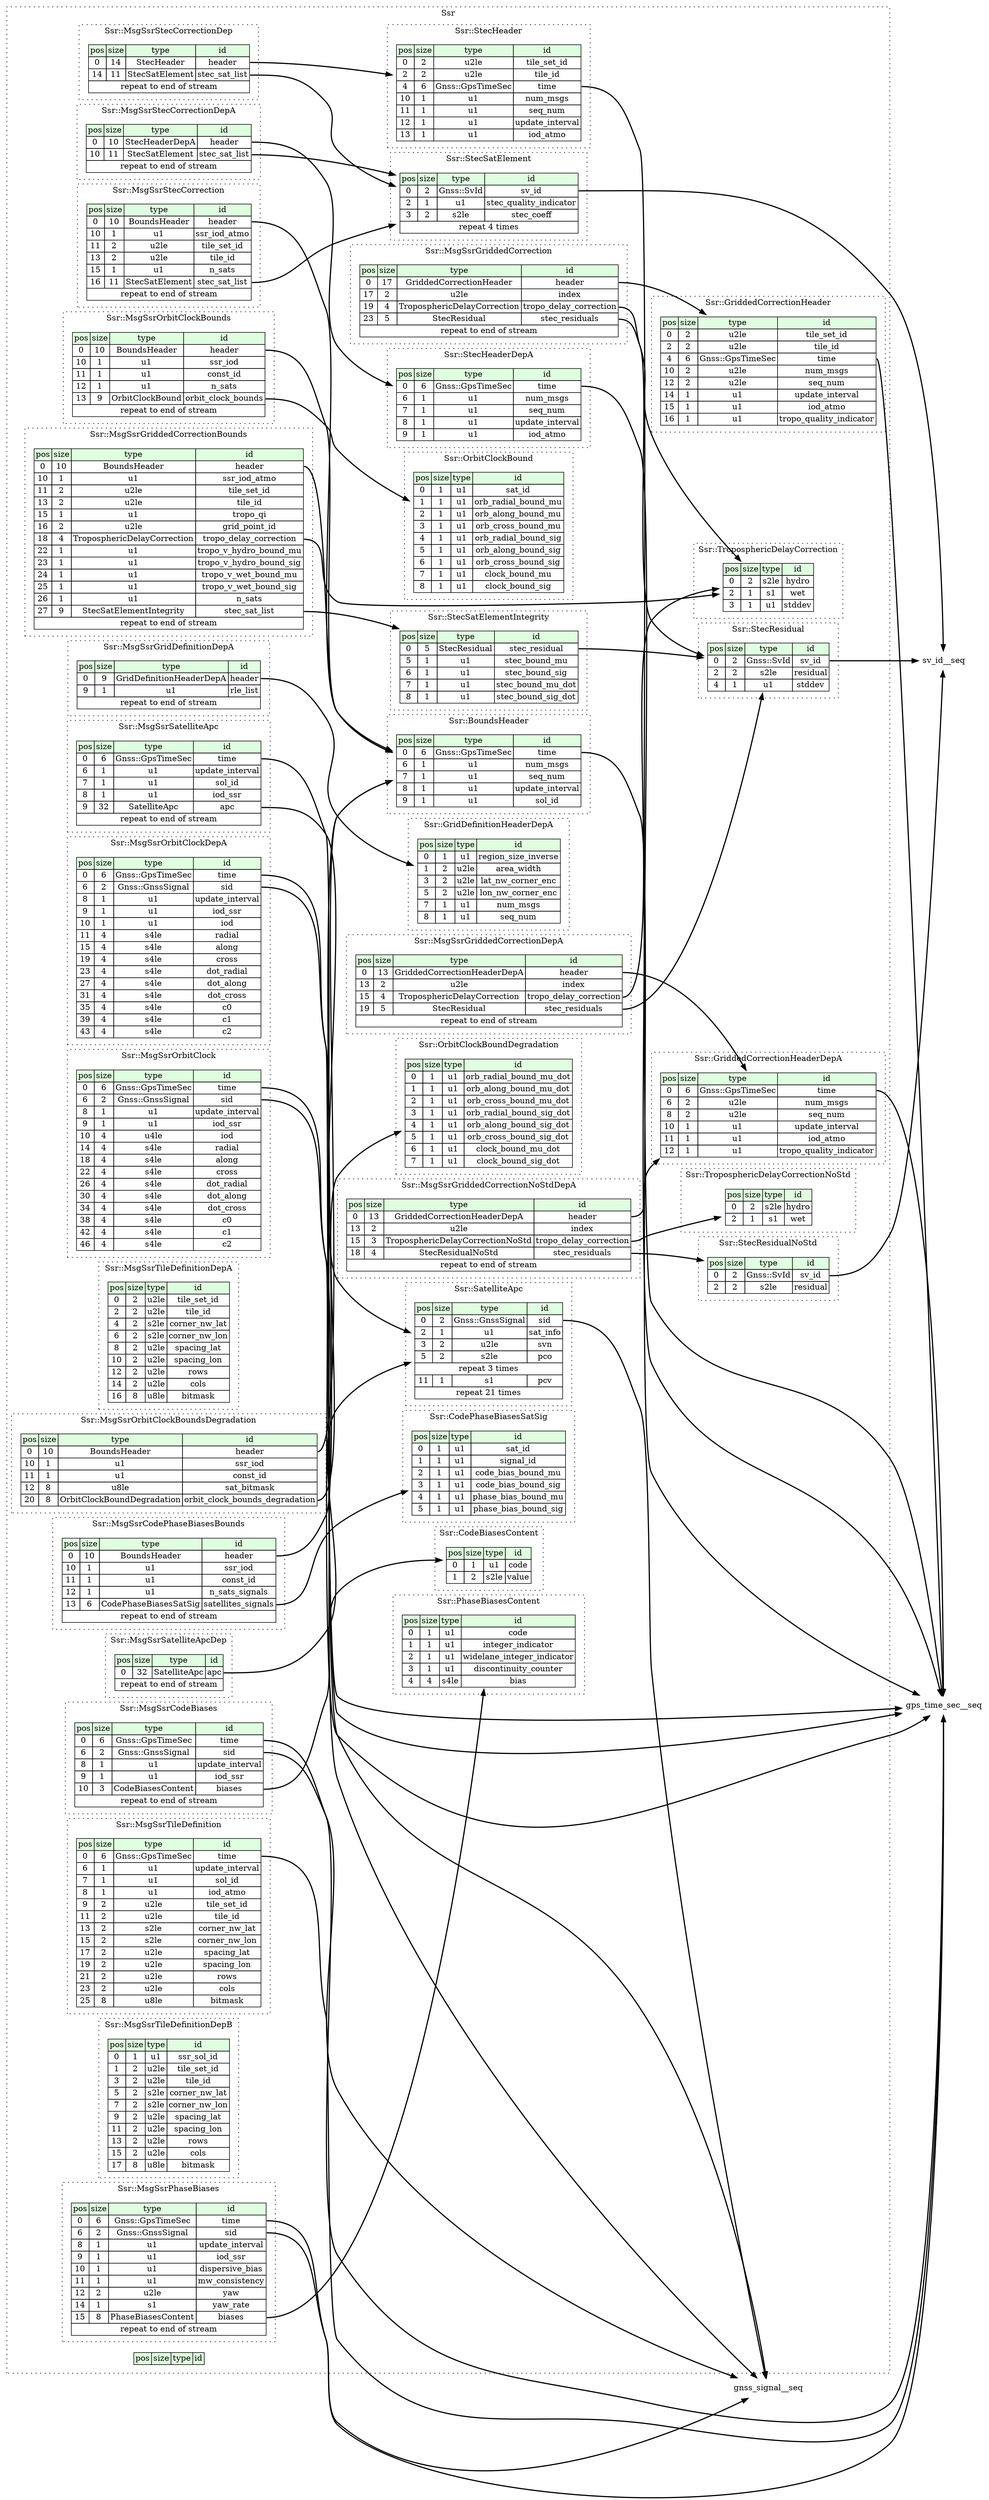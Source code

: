 digraph {
	rankdir=LR;
	node [shape=plaintext];
	subgraph cluster__ssr {
		label="Ssr";
		graph[style=dotted];

		ssr__seq [label=<<TABLE BORDER="0" CELLBORDER="1" CELLSPACING="0">
			<TR><TD BGCOLOR="#E0FFE0">pos</TD><TD BGCOLOR="#E0FFE0">size</TD><TD BGCOLOR="#E0FFE0">type</TD><TD BGCOLOR="#E0FFE0">id</TD></TR>
		</TABLE>>];
		subgraph cluster__grid_definition_header_dep_a {
			label="Ssr::GridDefinitionHeaderDepA";
			graph[style=dotted];

			grid_definition_header_dep_a__seq [label=<<TABLE BORDER="0" CELLBORDER="1" CELLSPACING="0">
				<TR><TD BGCOLOR="#E0FFE0">pos</TD><TD BGCOLOR="#E0FFE0">size</TD><TD BGCOLOR="#E0FFE0">type</TD><TD BGCOLOR="#E0FFE0">id</TD></TR>
				<TR><TD PORT="region_size_inverse_pos">0</TD><TD PORT="region_size_inverse_size">1</TD><TD>u1</TD><TD PORT="region_size_inverse_type">region_size_inverse</TD></TR>
				<TR><TD PORT="area_width_pos">1</TD><TD PORT="area_width_size">2</TD><TD>u2le</TD><TD PORT="area_width_type">area_width</TD></TR>
				<TR><TD PORT="lat_nw_corner_enc_pos">3</TD><TD PORT="lat_nw_corner_enc_size">2</TD><TD>u2le</TD><TD PORT="lat_nw_corner_enc_type">lat_nw_corner_enc</TD></TR>
				<TR><TD PORT="lon_nw_corner_enc_pos">5</TD><TD PORT="lon_nw_corner_enc_size">2</TD><TD>u2le</TD><TD PORT="lon_nw_corner_enc_type">lon_nw_corner_enc</TD></TR>
				<TR><TD PORT="num_msgs_pos">7</TD><TD PORT="num_msgs_size">1</TD><TD>u1</TD><TD PORT="num_msgs_type">num_msgs</TD></TR>
				<TR><TD PORT="seq_num_pos">8</TD><TD PORT="seq_num_size">1</TD><TD>u1</TD><TD PORT="seq_num_type">seq_num</TD></TR>
			</TABLE>>];
		}
		subgraph cluster__stec_residual_no_std {
			label="Ssr::StecResidualNoStd";
			graph[style=dotted];

			stec_residual_no_std__seq [label=<<TABLE BORDER="0" CELLBORDER="1" CELLSPACING="0">
				<TR><TD BGCOLOR="#E0FFE0">pos</TD><TD BGCOLOR="#E0FFE0">size</TD><TD BGCOLOR="#E0FFE0">type</TD><TD BGCOLOR="#E0FFE0">id</TD></TR>
				<TR><TD PORT="sv_id_pos">0</TD><TD PORT="sv_id_size">2</TD><TD>Gnss::SvId</TD><TD PORT="sv_id_type">sv_id</TD></TR>
				<TR><TD PORT="residual_pos">2</TD><TD PORT="residual_size">2</TD><TD>s2le</TD><TD PORT="residual_type">residual</TD></TR>
			</TABLE>>];
		}
		subgraph cluster__tropospheric_delay_correction_no_std {
			label="Ssr::TroposphericDelayCorrectionNoStd";
			graph[style=dotted];

			tropospheric_delay_correction_no_std__seq [label=<<TABLE BORDER="0" CELLBORDER="1" CELLSPACING="0">
				<TR><TD BGCOLOR="#E0FFE0">pos</TD><TD BGCOLOR="#E0FFE0">size</TD><TD BGCOLOR="#E0FFE0">type</TD><TD BGCOLOR="#E0FFE0">id</TD></TR>
				<TR><TD PORT="hydro_pos">0</TD><TD PORT="hydro_size">2</TD><TD>s2le</TD><TD PORT="hydro_type">hydro</TD></TR>
				<TR><TD PORT="wet_pos">2</TD><TD PORT="wet_size">1</TD><TD>s1</TD><TD PORT="wet_type">wet</TD></TR>
			</TABLE>>];
		}
		subgraph cluster__msg_ssr_stec_correction_dep {
			label="Ssr::MsgSsrStecCorrectionDep";
			graph[style=dotted];

			msg_ssr_stec_correction_dep__seq [label=<<TABLE BORDER="0" CELLBORDER="1" CELLSPACING="0">
				<TR><TD BGCOLOR="#E0FFE0">pos</TD><TD BGCOLOR="#E0FFE0">size</TD><TD BGCOLOR="#E0FFE0">type</TD><TD BGCOLOR="#E0FFE0">id</TD></TR>
				<TR><TD PORT="header_pos">0</TD><TD PORT="header_size">14</TD><TD>StecHeader</TD><TD PORT="header_type">header</TD></TR>
				<TR><TD PORT="stec_sat_list_pos">14</TD><TD PORT="stec_sat_list_size">11</TD><TD>StecSatElement</TD><TD PORT="stec_sat_list_type">stec_sat_list</TD></TR>
				<TR><TD COLSPAN="4" PORT="stec_sat_list__repeat">repeat to end of stream</TD></TR>
			</TABLE>>];
		}
		subgraph cluster__stec_sat_element_integrity {
			label="Ssr::StecSatElementIntegrity";
			graph[style=dotted];

			stec_sat_element_integrity__seq [label=<<TABLE BORDER="0" CELLBORDER="1" CELLSPACING="0">
				<TR><TD BGCOLOR="#E0FFE0">pos</TD><TD BGCOLOR="#E0FFE0">size</TD><TD BGCOLOR="#E0FFE0">type</TD><TD BGCOLOR="#E0FFE0">id</TD></TR>
				<TR><TD PORT="stec_residual_pos">0</TD><TD PORT="stec_residual_size">5</TD><TD>StecResidual</TD><TD PORT="stec_residual_type">stec_residual</TD></TR>
				<TR><TD PORT="stec_bound_mu_pos">5</TD><TD PORT="stec_bound_mu_size">1</TD><TD>u1</TD><TD PORT="stec_bound_mu_type">stec_bound_mu</TD></TR>
				<TR><TD PORT="stec_bound_sig_pos">6</TD><TD PORT="stec_bound_sig_size">1</TD><TD>u1</TD><TD PORT="stec_bound_sig_type">stec_bound_sig</TD></TR>
				<TR><TD PORT="stec_bound_mu_dot_pos">7</TD><TD PORT="stec_bound_mu_dot_size">1</TD><TD>u1</TD><TD PORT="stec_bound_mu_dot_type">stec_bound_mu_dot</TD></TR>
				<TR><TD PORT="stec_bound_sig_dot_pos">8</TD><TD PORT="stec_bound_sig_dot_size">1</TD><TD>u1</TD><TD PORT="stec_bound_sig_dot_type">stec_bound_sig_dot</TD></TR>
			</TABLE>>];
		}
		subgraph cluster__msg_ssr_orbit_clock_dep_a {
			label="Ssr::MsgSsrOrbitClockDepA";
			graph[style=dotted];

			msg_ssr_orbit_clock_dep_a__seq [label=<<TABLE BORDER="0" CELLBORDER="1" CELLSPACING="0">
				<TR><TD BGCOLOR="#E0FFE0">pos</TD><TD BGCOLOR="#E0FFE0">size</TD><TD BGCOLOR="#E0FFE0">type</TD><TD BGCOLOR="#E0FFE0">id</TD></TR>
				<TR><TD PORT="time_pos">0</TD><TD PORT="time_size">6</TD><TD>Gnss::GpsTimeSec</TD><TD PORT="time_type">time</TD></TR>
				<TR><TD PORT="sid_pos">6</TD><TD PORT="sid_size">2</TD><TD>Gnss::GnssSignal</TD><TD PORT="sid_type">sid</TD></TR>
				<TR><TD PORT="update_interval_pos">8</TD><TD PORT="update_interval_size">1</TD><TD>u1</TD><TD PORT="update_interval_type">update_interval</TD></TR>
				<TR><TD PORT="iod_ssr_pos">9</TD><TD PORT="iod_ssr_size">1</TD><TD>u1</TD><TD PORT="iod_ssr_type">iod_ssr</TD></TR>
				<TR><TD PORT="iod_pos">10</TD><TD PORT="iod_size">1</TD><TD>u1</TD><TD PORT="iod_type">iod</TD></TR>
				<TR><TD PORT="radial_pos">11</TD><TD PORT="radial_size">4</TD><TD>s4le</TD><TD PORT="radial_type">radial</TD></TR>
				<TR><TD PORT="along_pos">15</TD><TD PORT="along_size">4</TD><TD>s4le</TD><TD PORT="along_type">along</TD></TR>
				<TR><TD PORT="cross_pos">19</TD><TD PORT="cross_size">4</TD><TD>s4le</TD><TD PORT="cross_type">cross</TD></TR>
				<TR><TD PORT="dot_radial_pos">23</TD><TD PORT="dot_radial_size">4</TD><TD>s4le</TD><TD PORT="dot_radial_type">dot_radial</TD></TR>
				<TR><TD PORT="dot_along_pos">27</TD><TD PORT="dot_along_size">4</TD><TD>s4le</TD><TD PORT="dot_along_type">dot_along</TD></TR>
				<TR><TD PORT="dot_cross_pos">31</TD><TD PORT="dot_cross_size">4</TD><TD>s4le</TD><TD PORT="dot_cross_type">dot_cross</TD></TR>
				<TR><TD PORT="c0_pos">35</TD><TD PORT="c0_size">4</TD><TD>s4le</TD><TD PORT="c0_type">c0</TD></TR>
				<TR><TD PORT="c1_pos">39</TD><TD PORT="c1_size">4</TD><TD>s4le</TD><TD PORT="c1_type">c1</TD></TR>
				<TR><TD PORT="c2_pos">43</TD><TD PORT="c2_size">4</TD><TD>s4le</TD><TD PORT="c2_type">c2</TD></TR>
			</TABLE>>];
		}
		subgraph cluster__msg_ssr_stec_correction {
			label="Ssr::MsgSsrStecCorrection";
			graph[style=dotted];

			msg_ssr_stec_correction__seq [label=<<TABLE BORDER="0" CELLBORDER="1" CELLSPACING="0">
				<TR><TD BGCOLOR="#E0FFE0">pos</TD><TD BGCOLOR="#E0FFE0">size</TD><TD BGCOLOR="#E0FFE0">type</TD><TD BGCOLOR="#E0FFE0">id</TD></TR>
				<TR><TD PORT="header_pos">0</TD><TD PORT="header_size">10</TD><TD>BoundsHeader</TD><TD PORT="header_type">header</TD></TR>
				<TR><TD PORT="ssr_iod_atmo_pos">10</TD><TD PORT="ssr_iod_atmo_size">1</TD><TD>u1</TD><TD PORT="ssr_iod_atmo_type">ssr_iod_atmo</TD></TR>
				<TR><TD PORT="tile_set_id_pos">11</TD><TD PORT="tile_set_id_size">2</TD><TD>u2le</TD><TD PORT="tile_set_id_type">tile_set_id</TD></TR>
				<TR><TD PORT="tile_id_pos">13</TD><TD PORT="tile_id_size">2</TD><TD>u2le</TD><TD PORT="tile_id_type">tile_id</TD></TR>
				<TR><TD PORT="n_sats_pos">15</TD><TD PORT="n_sats_size">1</TD><TD>u1</TD><TD PORT="n_sats_type">n_sats</TD></TR>
				<TR><TD PORT="stec_sat_list_pos">16</TD><TD PORT="stec_sat_list_size">11</TD><TD>StecSatElement</TD><TD PORT="stec_sat_list_type">stec_sat_list</TD></TR>
				<TR><TD COLSPAN="4" PORT="stec_sat_list__repeat">repeat to end of stream</TD></TR>
			</TABLE>>];
		}
		subgraph cluster__msg_ssr_orbit_clock {
			label="Ssr::MsgSsrOrbitClock";
			graph[style=dotted];

			msg_ssr_orbit_clock__seq [label=<<TABLE BORDER="0" CELLBORDER="1" CELLSPACING="0">
				<TR><TD BGCOLOR="#E0FFE0">pos</TD><TD BGCOLOR="#E0FFE0">size</TD><TD BGCOLOR="#E0FFE0">type</TD><TD BGCOLOR="#E0FFE0">id</TD></TR>
				<TR><TD PORT="time_pos">0</TD><TD PORT="time_size">6</TD><TD>Gnss::GpsTimeSec</TD><TD PORT="time_type">time</TD></TR>
				<TR><TD PORT="sid_pos">6</TD><TD PORT="sid_size">2</TD><TD>Gnss::GnssSignal</TD><TD PORT="sid_type">sid</TD></TR>
				<TR><TD PORT="update_interval_pos">8</TD><TD PORT="update_interval_size">1</TD><TD>u1</TD><TD PORT="update_interval_type">update_interval</TD></TR>
				<TR><TD PORT="iod_ssr_pos">9</TD><TD PORT="iod_ssr_size">1</TD><TD>u1</TD><TD PORT="iod_ssr_type">iod_ssr</TD></TR>
				<TR><TD PORT="iod_pos">10</TD><TD PORT="iod_size">4</TD><TD>u4le</TD><TD PORT="iod_type">iod</TD></TR>
				<TR><TD PORT="radial_pos">14</TD><TD PORT="radial_size">4</TD><TD>s4le</TD><TD PORT="radial_type">radial</TD></TR>
				<TR><TD PORT="along_pos">18</TD><TD PORT="along_size">4</TD><TD>s4le</TD><TD PORT="along_type">along</TD></TR>
				<TR><TD PORT="cross_pos">22</TD><TD PORT="cross_size">4</TD><TD>s4le</TD><TD PORT="cross_type">cross</TD></TR>
				<TR><TD PORT="dot_radial_pos">26</TD><TD PORT="dot_radial_size">4</TD><TD>s4le</TD><TD PORT="dot_radial_type">dot_radial</TD></TR>
				<TR><TD PORT="dot_along_pos">30</TD><TD PORT="dot_along_size">4</TD><TD>s4le</TD><TD PORT="dot_along_type">dot_along</TD></TR>
				<TR><TD PORT="dot_cross_pos">34</TD><TD PORT="dot_cross_size">4</TD><TD>s4le</TD><TD PORT="dot_cross_type">dot_cross</TD></TR>
				<TR><TD PORT="c0_pos">38</TD><TD PORT="c0_size">4</TD><TD>s4le</TD><TD PORT="c0_type">c0</TD></TR>
				<TR><TD PORT="c1_pos">42</TD><TD PORT="c1_size">4</TD><TD>s4le</TD><TD PORT="c1_type">c1</TD></TR>
				<TR><TD PORT="c2_pos">46</TD><TD PORT="c2_size">4</TD><TD>s4le</TD><TD PORT="c2_type">c2</TD></TR>
			</TABLE>>];
		}
		subgraph cluster__bounds_header {
			label="Ssr::BoundsHeader";
			graph[style=dotted];

			bounds_header__seq [label=<<TABLE BORDER="0" CELLBORDER="1" CELLSPACING="0">
				<TR><TD BGCOLOR="#E0FFE0">pos</TD><TD BGCOLOR="#E0FFE0">size</TD><TD BGCOLOR="#E0FFE0">type</TD><TD BGCOLOR="#E0FFE0">id</TD></TR>
				<TR><TD PORT="time_pos">0</TD><TD PORT="time_size">6</TD><TD>Gnss::GpsTimeSec</TD><TD PORT="time_type">time</TD></TR>
				<TR><TD PORT="num_msgs_pos">6</TD><TD PORT="num_msgs_size">1</TD><TD>u1</TD><TD PORT="num_msgs_type">num_msgs</TD></TR>
				<TR><TD PORT="seq_num_pos">7</TD><TD PORT="seq_num_size">1</TD><TD>u1</TD><TD PORT="seq_num_type">seq_num</TD></TR>
				<TR><TD PORT="update_interval_pos">8</TD><TD PORT="update_interval_size">1</TD><TD>u1</TD><TD PORT="update_interval_type">update_interval</TD></TR>
				<TR><TD PORT="sol_id_pos">9</TD><TD PORT="sol_id_size">1</TD><TD>u1</TD><TD PORT="sol_id_type">sol_id</TD></TR>
			</TABLE>>];
		}
		subgraph cluster__msg_ssr_gridded_correction {
			label="Ssr::MsgSsrGriddedCorrection";
			graph[style=dotted];

			msg_ssr_gridded_correction__seq [label=<<TABLE BORDER="0" CELLBORDER="1" CELLSPACING="0">
				<TR><TD BGCOLOR="#E0FFE0">pos</TD><TD BGCOLOR="#E0FFE0">size</TD><TD BGCOLOR="#E0FFE0">type</TD><TD BGCOLOR="#E0FFE0">id</TD></TR>
				<TR><TD PORT="header_pos">0</TD><TD PORT="header_size">17</TD><TD>GriddedCorrectionHeader</TD><TD PORT="header_type">header</TD></TR>
				<TR><TD PORT="index_pos">17</TD><TD PORT="index_size">2</TD><TD>u2le</TD><TD PORT="index_type">index</TD></TR>
				<TR><TD PORT="tropo_delay_correction_pos">19</TD><TD PORT="tropo_delay_correction_size">4</TD><TD>TroposphericDelayCorrection</TD><TD PORT="tropo_delay_correction_type">tropo_delay_correction</TD></TR>
				<TR><TD PORT="stec_residuals_pos">23</TD><TD PORT="stec_residuals_size">5</TD><TD>StecResidual</TD><TD PORT="stec_residuals_type">stec_residuals</TD></TR>
				<TR><TD COLSPAN="4" PORT="stec_residuals__repeat">repeat to end of stream</TD></TR>
			</TABLE>>];
		}
		subgraph cluster__stec_residual {
			label="Ssr::StecResidual";
			graph[style=dotted];

			stec_residual__seq [label=<<TABLE BORDER="0" CELLBORDER="1" CELLSPACING="0">
				<TR><TD BGCOLOR="#E0FFE0">pos</TD><TD BGCOLOR="#E0FFE0">size</TD><TD BGCOLOR="#E0FFE0">type</TD><TD BGCOLOR="#E0FFE0">id</TD></TR>
				<TR><TD PORT="sv_id_pos">0</TD><TD PORT="sv_id_size">2</TD><TD>Gnss::SvId</TD><TD PORT="sv_id_type">sv_id</TD></TR>
				<TR><TD PORT="residual_pos">2</TD><TD PORT="residual_size">2</TD><TD>s2le</TD><TD PORT="residual_type">residual</TD></TR>
				<TR><TD PORT="stddev_pos">4</TD><TD PORT="stddev_size">1</TD><TD>u1</TD><TD PORT="stddev_type">stddev</TD></TR>
			</TABLE>>];
		}
		subgraph cluster__code_phase_biases_sat_sig {
			label="Ssr::CodePhaseBiasesSatSig";
			graph[style=dotted];

			code_phase_biases_sat_sig__seq [label=<<TABLE BORDER="0" CELLBORDER="1" CELLSPACING="0">
				<TR><TD BGCOLOR="#E0FFE0">pos</TD><TD BGCOLOR="#E0FFE0">size</TD><TD BGCOLOR="#E0FFE0">type</TD><TD BGCOLOR="#E0FFE0">id</TD></TR>
				<TR><TD PORT="sat_id_pos">0</TD><TD PORT="sat_id_size">1</TD><TD>u1</TD><TD PORT="sat_id_type">sat_id</TD></TR>
				<TR><TD PORT="signal_id_pos">1</TD><TD PORT="signal_id_size">1</TD><TD>u1</TD><TD PORT="signal_id_type">signal_id</TD></TR>
				<TR><TD PORT="code_bias_bound_mu_pos">2</TD><TD PORT="code_bias_bound_mu_size">1</TD><TD>u1</TD><TD PORT="code_bias_bound_mu_type">code_bias_bound_mu</TD></TR>
				<TR><TD PORT="code_bias_bound_sig_pos">3</TD><TD PORT="code_bias_bound_sig_size">1</TD><TD>u1</TD><TD PORT="code_bias_bound_sig_type">code_bias_bound_sig</TD></TR>
				<TR><TD PORT="phase_bias_bound_mu_pos">4</TD><TD PORT="phase_bias_bound_mu_size">1</TD><TD>u1</TD><TD PORT="phase_bias_bound_mu_type">phase_bias_bound_mu</TD></TR>
				<TR><TD PORT="phase_bias_bound_sig_pos">5</TD><TD PORT="phase_bias_bound_sig_size">1</TD><TD>u1</TD><TD PORT="phase_bias_bound_sig_type">phase_bias_bound_sig</TD></TR>
			</TABLE>>];
		}
		subgraph cluster__satellite_apc {
			label="Ssr::SatelliteApc";
			graph[style=dotted];

			satellite_apc__seq [label=<<TABLE BORDER="0" CELLBORDER="1" CELLSPACING="0">
				<TR><TD BGCOLOR="#E0FFE0">pos</TD><TD BGCOLOR="#E0FFE0">size</TD><TD BGCOLOR="#E0FFE0">type</TD><TD BGCOLOR="#E0FFE0">id</TD></TR>
				<TR><TD PORT="sid_pos">0</TD><TD PORT="sid_size">2</TD><TD>Gnss::GnssSignal</TD><TD PORT="sid_type">sid</TD></TR>
				<TR><TD PORT="sat_info_pos">2</TD><TD PORT="sat_info_size">1</TD><TD>u1</TD><TD PORT="sat_info_type">sat_info</TD></TR>
				<TR><TD PORT="svn_pos">3</TD><TD PORT="svn_size">2</TD><TD>u2le</TD><TD PORT="svn_type">svn</TD></TR>
				<TR><TD PORT="pco_pos">5</TD><TD PORT="pco_size">2</TD><TD>s2le</TD><TD PORT="pco_type">pco</TD></TR>
				<TR><TD COLSPAN="4" PORT="pco__repeat">repeat 3 times</TD></TR>
				<TR><TD PORT="pcv_pos">11</TD><TD PORT="pcv_size">1</TD><TD>s1</TD><TD PORT="pcv_type">pcv</TD></TR>
				<TR><TD COLSPAN="4" PORT="pcv__repeat">repeat 21 times</TD></TR>
			</TABLE>>];
		}
		subgraph cluster__gridded_correction_header {
			label="Ssr::GriddedCorrectionHeader";
			graph[style=dotted];

			gridded_correction_header__seq [label=<<TABLE BORDER="0" CELLBORDER="1" CELLSPACING="0">
				<TR><TD BGCOLOR="#E0FFE0">pos</TD><TD BGCOLOR="#E0FFE0">size</TD><TD BGCOLOR="#E0FFE0">type</TD><TD BGCOLOR="#E0FFE0">id</TD></TR>
				<TR><TD PORT="tile_set_id_pos">0</TD><TD PORT="tile_set_id_size">2</TD><TD>u2le</TD><TD PORT="tile_set_id_type">tile_set_id</TD></TR>
				<TR><TD PORT="tile_id_pos">2</TD><TD PORT="tile_id_size">2</TD><TD>u2le</TD><TD PORT="tile_id_type">tile_id</TD></TR>
				<TR><TD PORT="time_pos">4</TD><TD PORT="time_size">6</TD><TD>Gnss::GpsTimeSec</TD><TD PORT="time_type">time</TD></TR>
				<TR><TD PORT="num_msgs_pos">10</TD><TD PORT="num_msgs_size">2</TD><TD>u2le</TD><TD PORT="num_msgs_type">num_msgs</TD></TR>
				<TR><TD PORT="seq_num_pos">12</TD><TD PORT="seq_num_size">2</TD><TD>u2le</TD><TD PORT="seq_num_type">seq_num</TD></TR>
				<TR><TD PORT="update_interval_pos">14</TD><TD PORT="update_interval_size">1</TD><TD>u1</TD><TD PORT="update_interval_type">update_interval</TD></TR>
				<TR><TD PORT="iod_atmo_pos">15</TD><TD PORT="iod_atmo_size">1</TD><TD>u1</TD><TD PORT="iod_atmo_type">iod_atmo</TD></TR>
				<TR><TD PORT="tropo_quality_indicator_pos">16</TD><TD PORT="tropo_quality_indicator_size">1</TD><TD>u1</TD><TD PORT="tropo_quality_indicator_type">tropo_quality_indicator</TD></TR>
			</TABLE>>];
		}
		subgraph cluster__stec_sat_element {
			label="Ssr::StecSatElement";
			graph[style=dotted];

			stec_sat_element__seq [label=<<TABLE BORDER="0" CELLBORDER="1" CELLSPACING="0">
				<TR><TD BGCOLOR="#E0FFE0">pos</TD><TD BGCOLOR="#E0FFE0">size</TD><TD BGCOLOR="#E0FFE0">type</TD><TD BGCOLOR="#E0FFE0">id</TD></TR>
				<TR><TD PORT="sv_id_pos">0</TD><TD PORT="sv_id_size">2</TD><TD>Gnss::SvId</TD><TD PORT="sv_id_type">sv_id</TD></TR>
				<TR><TD PORT="stec_quality_indicator_pos">2</TD><TD PORT="stec_quality_indicator_size">1</TD><TD>u1</TD><TD PORT="stec_quality_indicator_type">stec_quality_indicator</TD></TR>
				<TR><TD PORT="stec_coeff_pos">3</TD><TD PORT="stec_coeff_size">2</TD><TD>s2le</TD><TD PORT="stec_coeff_type">stec_coeff</TD></TR>
				<TR><TD COLSPAN="4" PORT="stec_coeff__repeat">repeat 4 times</TD></TR>
			</TABLE>>];
		}
		subgraph cluster__stec_header_dep_a {
			label="Ssr::StecHeaderDepA";
			graph[style=dotted];

			stec_header_dep_a__seq [label=<<TABLE BORDER="0" CELLBORDER="1" CELLSPACING="0">
				<TR><TD BGCOLOR="#E0FFE0">pos</TD><TD BGCOLOR="#E0FFE0">size</TD><TD BGCOLOR="#E0FFE0">type</TD><TD BGCOLOR="#E0FFE0">id</TD></TR>
				<TR><TD PORT="time_pos">0</TD><TD PORT="time_size">6</TD><TD>Gnss::GpsTimeSec</TD><TD PORT="time_type">time</TD></TR>
				<TR><TD PORT="num_msgs_pos">6</TD><TD PORT="num_msgs_size">1</TD><TD>u1</TD><TD PORT="num_msgs_type">num_msgs</TD></TR>
				<TR><TD PORT="seq_num_pos">7</TD><TD PORT="seq_num_size">1</TD><TD>u1</TD><TD PORT="seq_num_type">seq_num</TD></TR>
				<TR><TD PORT="update_interval_pos">8</TD><TD PORT="update_interval_size">1</TD><TD>u1</TD><TD PORT="update_interval_type">update_interval</TD></TR>
				<TR><TD PORT="iod_atmo_pos">9</TD><TD PORT="iod_atmo_size">1</TD><TD>u1</TD><TD PORT="iod_atmo_type">iod_atmo</TD></TR>
			</TABLE>>];
		}
		subgraph cluster__stec_header {
			label="Ssr::StecHeader";
			graph[style=dotted];

			stec_header__seq [label=<<TABLE BORDER="0" CELLBORDER="1" CELLSPACING="0">
				<TR><TD BGCOLOR="#E0FFE0">pos</TD><TD BGCOLOR="#E0FFE0">size</TD><TD BGCOLOR="#E0FFE0">type</TD><TD BGCOLOR="#E0FFE0">id</TD></TR>
				<TR><TD PORT="tile_set_id_pos">0</TD><TD PORT="tile_set_id_size">2</TD><TD>u2le</TD><TD PORT="tile_set_id_type">tile_set_id</TD></TR>
				<TR><TD PORT="tile_id_pos">2</TD><TD PORT="tile_id_size">2</TD><TD>u2le</TD><TD PORT="tile_id_type">tile_id</TD></TR>
				<TR><TD PORT="time_pos">4</TD><TD PORT="time_size">6</TD><TD>Gnss::GpsTimeSec</TD><TD PORT="time_type">time</TD></TR>
				<TR><TD PORT="num_msgs_pos">10</TD><TD PORT="num_msgs_size">1</TD><TD>u1</TD><TD PORT="num_msgs_type">num_msgs</TD></TR>
				<TR><TD PORT="seq_num_pos">11</TD><TD PORT="seq_num_size">1</TD><TD>u1</TD><TD PORT="seq_num_type">seq_num</TD></TR>
				<TR><TD PORT="update_interval_pos">12</TD><TD PORT="update_interval_size">1</TD><TD>u1</TD><TD PORT="update_interval_type">update_interval</TD></TR>
				<TR><TD PORT="iod_atmo_pos">13</TD><TD PORT="iod_atmo_size">1</TD><TD>u1</TD><TD PORT="iod_atmo_type">iod_atmo</TD></TR>
			</TABLE>>];
		}
		subgraph cluster__msg_ssr_stec_correction_dep_a {
			label="Ssr::MsgSsrStecCorrectionDepA";
			graph[style=dotted];

			msg_ssr_stec_correction_dep_a__seq [label=<<TABLE BORDER="0" CELLBORDER="1" CELLSPACING="0">
				<TR><TD BGCOLOR="#E0FFE0">pos</TD><TD BGCOLOR="#E0FFE0">size</TD><TD BGCOLOR="#E0FFE0">type</TD><TD BGCOLOR="#E0FFE0">id</TD></TR>
				<TR><TD PORT="header_pos">0</TD><TD PORT="header_size">10</TD><TD>StecHeaderDepA</TD><TD PORT="header_type">header</TD></TR>
				<TR><TD PORT="stec_sat_list_pos">10</TD><TD PORT="stec_sat_list_size">11</TD><TD>StecSatElement</TD><TD PORT="stec_sat_list_type">stec_sat_list</TD></TR>
				<TR><TD COLSPAN="4" PORT="stec_sat_list__repeat">repeat to end of stream</TD></TR>
			</TABLE>>];
		}
		subgraph cluster__gridded_correction_header_dep_a {
			label="Ssr::GriddedCorrectionHeaderDepA";
			graph[style=dotted];

			gridded_correction_header_dep_a__seq [label=<<TABLE BORDER="0" CELLBORDER="1" CELLSPACING="0">
				<TR><TD BGCOLOR="#E0FFE0">pos</TD><TD BGCOLOR="#E0FFE0">size</TD><TD BGCOLOR="#E0FFE0">type</TD><TD BGCOLOR="#E0FFE0">id</TD></TR>
				<TR><TD PORT="time_pos">0</TD><TD PORT="time_size">6</TD><TD>Gnss::GpsTimeSec</TD><TD PORT="time_type">time</TD></TR>
				<TR><TD PORT="num_msgs_pos">6</TD><TD PORT="num_msgs_size">2</TD><TD>u2le</TD><TD PORT="num_msgs_type">num_msgs</TD></TR>
				<TR><TD PORT="seq_num_pos">8</TD><TD PORT="seq_num_size">2</TD><TD>u2le</TD><TD PORT="seq_num_type">seq_num</TD></TR>
				<TR><TD PORT="update_interval_pos">10</TD><TD PORT="update_interval_size">1</TD><TD>u1</TD><TD PORT="update_interval_type">update_interval</TD></TR>
				<TR><TD PORT="iod_atmo_pos">11</TD><TD PORT="iod_atmo_size">1</TD><TD>u1</TD><TD PORT="iod_atmo_type">iod_atmo</TD></TR>
				<TR><TD PORT="tropo_quality_indicator_pos">12</TD><TD PORT="tropo_quality_indicator_size">1</TD><TD>u1</TD><TD PORT="tropo_quality_indicator_type">tropo_quality_indicator</TD></TR>
			</TABLE>>];
		}
		subgraph cluster__msg_ssr_orbit_clock_bounds {
			label="Ssr::MsgSsrOrbitClockBounds";
			graph[style=dotted];

			msg_ssr_orbit_clock_bounds__seq [label=<<TABLE BORDER="0" CELLBORDER="1" CELLSPACING="0">
				<TR><TD BGCOLOR="#E0FFE0">pos</TD><TD BGCOLOR="#E0FFE0">size</TD><TD BGCOLOR="#E0FFE0">type</TD><TD BGCOLOR="#E0FFE0">id</TD></TR>
				<TR><TD PORT="header_pos">0</TD><TD PORT="header_size">10</TD><TD>BoundsHeader</TD><TD PORT="header_type">header</TD></TR>
				<TR><TD PORT="ssr_iod_pos">10</TD><TD PORT="ssr_iod_size">1</TD><TD>u1</TD><TD PORT="ssr_iod_type">ssr_iod</TD></TR>
				<TR><TD PORT="const_id_pos">11</TD><TD PORT="const_id_size">1</TD><TD>u1</TD><TD PORT="const_id_type">const_id</TD></TR>
				<TR><TD PORT="n_sats_pos">12</TD><TD PORT="n_sats_size">1</TD><TD>u1</TD><TD PORT="n_sats_type">n_sats</TD></TR>
				<TR><TD PORT="orbit_clock_bounds_pos">13</TD><TD PORT="orbit_clock_bounds_size">9</TD><TD>OrbitClockBound</TD><TD PORT="orbit_clock_bounds_type">orbit_clock_bounds</TD></TR>
				<TR><TD COLSPAN="4" PORT="orbit_clock_bounds__repeat">repeat to end of stream</TD></TR>
			</TABLE>>];
		}
		subgraph cluster__msg_ssr_gridded_correction_bounds {
			label="Ssr::MsgSsrGriddedCorrectionBounds";
			graph[style=dotted];

			msg_ssr_gridded_correction_bounds__seq [label=<<TABLE BORDER="0" CELLBORDER="1" CELLSPACING="0">
				<TR><TD BGCOLOR="#E0FFE0">pos</TD><TD BGCOLOR="#E0FFE0">size</TD><TD BGCOLOR="#E0FFE0">type</TD><TD BGCOLOR="#E0FFE0">id</TD></TR>
				<TR><TD PORT="header_pos">0</TD><TD PORT="header_size">10</TD><TD>BoundsHeader</TD><TD PORT="header_type">header</TD></TR>
				<TR><TD PORT="ssr_iod_atmo_pos">10</TD><TD PORT="ssr_iod_atmo_size">1</TD><TD>u1</TD><TD PORT="ssr_iod_atmo_type">ssr_iod_atmo</TD></TR>
				<TR><TD PORT="tile_set_id_pos">11</TD><TD PORT="tile_set_id_size">2</TD><TD>u2le</TD><TD PORT="tile_set_id_type">tile_set_id</TD></TR>
				<TR><TD PORT="tile_id_pos">13</TD><TD PORT="tile_id_size">2</TD><TD>u2le</TD><TD PORT="tile_id_type">tile_id</TD></TR>
				<TR><TD PORT="tropo_qi_pos">15</TD><TD PORT="tropo_qi_size">1</TD><TD>u1</TD><TD PORT="tropo_qi_type">tropo_qi</TD></TR>
				<TR><TD PORT="grid_point_id_pos">16</TD><TD PORT="grid_point_id_size">2</TD><TD>u2le</TD><TD PORT="grid_point_id_type">grid_point_id</TD></TR>
				<TR><TD PORT="tropo_delay_correction_pos">18</TD><TD PORT="tropo_delay_correction_size">4</TD><TD>TroposphericDelayCorrection</TD><TD PORT="tropo_delay_correction_type">tropo_delay_correction</TD></TR>
				<TR><TD PORT="tropo_v_hydro_bound_mu_pos">22</TD><TD PORT="tropo_v_hydro_bound_mu_size">1</TD><TD>u1</TD><TD PORT="tropo_v_hydro_bound_mu_type">tropo_v_hydro_bound_mu</TD></TR>
				<TR><TD PORT="tropo_v_hydro_bound_sig_pos">23</TD><TD PORT="tropo_v_hydro_bound_sig_size">1</TD><TD>u1</TD><TD PORT="tropo_v_hydro_bound_sig_type">tropo_v_hydro_bound_sig</TD></TR>
				<TR><TD PORT="tropo_v_wet_bound_mu_pos">24</TD><TD PORT="tropo_v_wet_bound_mu_size">1</TD><TD>u1</TD><TD PORT="tropo_v_wet_bound_mu_type">tropo_v_wet_bound_mu</TD></TR>
				<TR><TD PORT="tropo_v_wet_bound_sig_pos">25</TD><TD PORT="tropo_v_wet_bound_sig_size">1</TD><TD>u1</TD><TD PORT="tropo_v_wet_bound_sig_type">tropo_v_wet_bound_sig</TD></TR>
				<TR><TD PORT="n_sats_pos">26</TD><TD PORT="n_sats_size">1</TD><TD>u1</TD><TD PORT="n_sats_type">n_sats</TD></TR>
				<TR><TD PORT="stec_sat_list_pos">27</TD><TD PORT="stec_sat_list_size">9</TD><TD>StecSatElementIntegrity</TD><TD PORT="stec_sat_list_type">stec_sat_list</TD></TR>
				<TR><TD COLSPAN="4" PORT="stec_sat_list__repeat">repeat to end of stream</TD></TR>
			</TABLE>>];
		}
		subgraph cluster__msg_ssr_grid_definition_dep_a {
			label="Ssr::MsgSsrGridDefinitionDepA";
			graph[style=dotted];

			msg_ssr_grid_definition_dep_a__seq [label=<<TABLE BORDER="0" CELLBORDER="1" CELLSPACING="0">
				<TR><TD BGCOLOR="#E0FFE0">pos</TD><TD BGCOLOR="#E0FFE0">size</TD><TD BGCOLOR="#E0FFE0">type</TD><TD BGCOLOR="#E0FFE0">id</TD></TR>
				<TR><TD PORT="header_pos">0</TD><TD PORT="header_size">9</TD><TD>GridDefinitionHeaderDepA</TD><TD PORT="header_type">header</TD></TR>
				<TR><TD PORT="rle_list_pos">9</TD><TD PORT="rle_list_size">1</TD><TD>u1</TD><TD PORT="rle_list_type">rle_list</TD></TR>
				<TR><TD COLSPAN="4" PORT="rle_list__repeat">repeat to end of stream</TD></TR>
			</TABLE>>];
		}
		subgraph cluster__code_biases_content {
			label="Ssr::CodeBiasesContent";
			graph[style=dotted];

			code_biases_content__seq [label=<<TABLE BORDER="0" CELLBORDER="1" CELLSPACING="0">
				<TR><TD BGCOLOR="#E0FFE0">pos</TD><TD BGCOLOR="#E0FFE0">size</TD><TD BGCOLOR="#E0FFE0">type</TD><TD BGCOLOR="#E0FFE0">id</TD></TR>
				<TR><TD PORT="code_pos">0</TD><TD PORT="code_size">1</TD><TD>u1</TD><TD PORT="code_type">code</TD></TR>
				<TR><TD PORT="value_pos">1</TD><TD PORT="value_size">2</TD><TD>s2le</TD><TD PORT="value_type">value</TD></TR>
			</TABLE>>];
		}
		subgraph cluster__msg_ssr_satellite_apc {
			label="Ssr::MsgSsrSatelliteApc";
			graph[style=dotted];

			msg_ssr_satellite_apc__seq [label=<<TABLE BORDER="0" CELLBORDER="1" CELLSPACING="0">
				<TR><TD BGCOLOR="#E0FFE0">pos</TD><TD BGCOLOR="#E0FFE0">size</TD><TD BGCOLOR="#E0FFE0">type</TD><TD BGCOLOR="#E0FFE0">id</TD></TR>
				<TR><TD PORT="time_pos">0</TD><TD PORT="time_size">6</TD><TD>Gnss::GpsTimeSec</TD><TD PORT="time_type">time</TD></TR>
				<TR><TD PORT="update_interval_pos">6</TD><TD PORT="update_interval_size">1</TD><TD>u1</TD><TD PORT="update_interval_type">update_interval</TD></TR>
				<TR><TD PORT="sol_id_pos">7</TD><TD PORT="sol_id_size">1</TD><TD>u1</TD><TD PORT="sol_id_type">sol_id</TD></TR>
				<TR><TD PORT="iod_ssr_pos">8</TD><TD PORT="iod_ssr_size">1</TD><TD>u1</TD><TD PORT="iod_ssr_type">iod_ssr</TD></TR>
				<TR><TD PORT="apc_pos">9</TD><TD PORT="apc_size">32</TD><TD>SatelliteApc</TD><TD PORT="apc_type">apc</TD></TR>
				<TR><TD COLSPAN="4" PORT="apc__repeat">repeat to end of stream</TD></TR>
			</TABLE>>];
		}
		subgraph cluster__phase_biases_content {
			label="Ssr::PhaseBiasesContent";
			graph[style=dotted];

			phase_biases_content__seq [label=<<TABLE BORDER="0" CELLBORDER="1" CELLSPACING="0">
				<TR><TD BGCOLOR="#E0FFE0">pos</TD><TD BGCOLOR="#E0FFE0">size</TD><TD BGCOLOR="#E0FFE0">type</TD><TD BGCOLOR="#E0FFE0">id</TD></TR>
				<TR><TD PORT="code_pos">0</TD><TD PORT="code_size">1</TD><TD>u1</TD><TD PORT="code_type">code</TD></TR>
				<TR><TD PORT="integer_indicator_pos">1</TD><TD PORT="integer_indicator_size">1</TD><TD>u1</TD><TD PORT="integer_indicator_type">integer_indicator</TD></TR>
				<TR><TD PORT="widelane_integer_indicator_pos">2</TD><TD PORT="widelane_integer_indicator_size">1</TD><TD>u1</TD><TD PORT="widelane_integer_indicator_type">widelane_integer_indicator</TD></TR>
				<TR><TD PORT="discontinuity_counter_pos">3</TD><TD PORT="discontinuity_counter_size">1</TD><TD>u1</TD><TD PORT="discontinuity_counter_type">discontinuity_counter</TD></TR>
				<TR><TD PORT="bias_pos">4</TD><TD PORT="bias_size">4</TD><TD>s4le</TD><TD PORT="bias_type">bias</TD></TR>
			</TABLE>>];
		}
		subgraph cluster__msg_ssr_tile_definition_dep_a {
			label="Ssr::MsgSsrTileDefinitionDepA";
			graph[style=dotted];

			msg_ssr_tile_definition_dep_a__seq [label=<<TABLE BORDER="0" CELLBORDER="1" CELLSPACING="0">
				<TR><TD BGCOLOR="#E0FFE0">pos</TD><TD BGCOLOR="#E0FFE0">size</TD><TD BGCOLOR="#E0FFE0">type</TD><TD BGCOLOR="#E0FFE0">id</TD></TR>
				<TR><TD PORT="tile_set_id_pos">0</TD><TD PORT="tile_set_id_size">2</TD><TD>u2le</TD><TD PORT="tile_set_id_type">tile_set_id</TD></TR>
				<TR><TD PORT="tile_id_pos">2</TD><TD PORT="tile_id_size">2</TD><TD>u2le</TD><TD PORT="tile_id_type">tile_id</TD></TR>
				<TR><TD PORT="corner_nw_lat_pos">4</TD><TD PORT="corner_nw_lat_size">2</TD><TD>s2le</TD><TD PORT="corner_nw_lat_type">corner_nw_lat</TD></TR>
				<TR><TD PORT="corner_nw_lon_pos">6</TD><TD PORT="corner_nw_lon_size">2</TD><TD>s2le</TD><TD PORT="corner_nw_lon_type">corner_nw_lon</TD></TR>
				<TR><TD PORT="spacing_lat_pos">8</TD><TD PORT="spacing_lat_size">2</TD><TD>u2le</TD><TD PORT="spacing_lat_type">spacing_lat</TD></TR>
				<TR><TD PORT="spacing_lon_pos">10</TD><TD PORT="spacing_lon_size">2</TD><TD>u2le</TD><TD PORT="spacing_lon_type">spacing_lon</TD></TR>
				<TR><TD PORT="rows_pos">12</TD><TD PORT="rows_size">2</TD><TD>u2le</TD><TD PORT="rows_type">rows</TD></TR>
				<TR><TD PORT="cols_pos">14</TD><TD PORT="cols_size">2</TD><TD>u2le</TD><TD PORT="cols_type">cols</TD></TR>
				<TR><TD PORT="bitmask_pos">16</TD><TD PORT="bitmask_size">8</TD><TD>u8le</TD><TD PORT="bitmask_type">bitmask</TD></TR>
			</TABLE>>];
		}
		subgraph cluster__orbit_clock_bound {
			label="Ssr::OrbitClockBound";
			graph[style=dotted];

			orbit_clock_bound__seq [label=<<TABLE BORDER="0" CELLBORDER="1" CELLSPACING="0">
				<TR><TD BGCOLOR="#E0FFE0">pos</TD><TD BGCOLOR="#E0FFE0">size</TD><TD BGCOLOR="#E0FFE0">type</TD><TD BGCOLOR="#E0FFE0">id</TD></TR>
				<TR><TD PORT="sat_id_pos">0</TD><TD PORT="sat_id_size">1</TD><TD>u1</TD><TD PORT="sat_id_type">sat_id</TD></TR>
				<TR><TD PORT="orb_radial_bound_mu_pos">1</TD><TD PORT="orb_radial_bound_mu_size">1</TD><TD>u1</TD><TD PORT="orb_radial_bound_mu_type">orb_radial_bound_mu</TD></TR>
				<TR><TD PORT="orb_along_bound_mu_pos">2</TD><TD PORT="orb_along_bound_mu_size">1</TD><TD>u1</TD><TD PORT="orb_along_bound_mu_type">orb_along_bound_mu</TD></TR>
				<TR><TD PORT="orb_cross_bound_mu_pos">3</TD><TD PORT="orb_cross_bound_mu_size">1</TD><TD>u1</TD><TD PORT="orb_cross_bound_mu_type">orb_cross_bound_mu</TD></TR>
				<TR><TD PORT="orb_radial_bound_sig_pos">4</TD><TD PORT="orb_radial_bound_sig_size">1</TD><TD>u1</TD><TD PORT="orb_radial_bound_sig_type">orb_radial_bound_sig</TD></TR>
				<TR><TD PORT="orb_along_bound_sig_pos">5</TD><TD PORT="orb_along_bound_sig_size">1</TD><TD>u1</TD><TD PORT="orb_along_bound_sig_type">orb_along_bound_sig</TD></TR>
				<TR><TD PORT="orb_cross_bound_sig_pos">6</TD><TD PORT="orb_cross_bound_sig_size">1</TD><TD>u1</TD><TD PORT="orb_cross_bound_sig_type">orb_cross_bound_sig</TD></TR>
				<TR><TD PORT="clock_bound_mu_pos">7</TD><TD PORT="clock_bound_mu_size">1</TD><TD>u1</TD><TD PORT="clock_bound_mu_type">clock_bound_mu</TD></TR>
				<TR><TD PORT="clock_bound_sig_pos">8</TD><TD PORT="clock_bound_sig_size">1</TD><TD>u1</TD><TD PORT="clock_bound_sig_type">clock_bound_sig</TD></TR>
			</TABLE>>];
		}
		subgraph cluster__msg_ssr_gridded_correction_dep_a {
			label="Ssr::MsgSsrGriddedCorrectionDepA";
			graph[style=dotted];

			msg_ssr_gridded_correction_dep_a__seq [label=<<TABLE BORDER="0" CELLBORDER="1" CELLSPACING="0">
				<TR><TD BGCOLOR="#E0FFE0">pos</TD><TD BGCOLOR="#E0FFE0">size</TD><TD BGCOLOR="#E0FFE0">type</TD><TD BGCOLOR="#E0FFE0">id</TD></TR>
				<TR><TD PORT="header_pos">0</TD><TD PORT="header_size">13</TD><TD>GriddedCorrectionHeaderDepA</TD><TD PORT="header_type">header</TD></TR>
				<TR><TD PORT="index_pos">13</TD><TD PORT="index_size">2</TD><TD>u2le</TD><TD PORT="index_type">index</TD></TR>
				<TR><TD PORT="tropo_delay_correction_pos">15</TD><TD PORT="tropo_delay_correction_size">4</TD><TD>TroposphericDelayCorrection</TD><TD PORT="tropo_delay_correction_type">tropo_delay_correction</TD></TR>
				<TR><TD PORT="stec_residuals_pos">19</TD><TD PORT="stec_residuals_size">5</TD><TD>StecResidual</TD><TD PORT="stec_residuals_type">stec_residuals</TD></TR>
				<TR><TD COLSPAN="4" PORT="stec_residuals__repeat">repeat to end of stream</TD></TR>
			</TABLE>>];
		}
		subgraph cluster__msg_ssr_orbit_clock_bounds_degradation {
			label="Ssr::MsgSsrOrbitClockBoundsDegradation";
			graph[style=dotted];

			msg_ssr_orbit_clock_bounds_degradation__seq [label=<<TABLE BORDER="0" CELLBORDER="1" CELLSPACING="0">
				<TR><TD BGCOLOR="#E0FFE0">pos</TD><TD BGCOLOR="#E0FFE0">size</TD><TD BGCOLOR="#E0FFE0">type</TD><TD BGCOLOR="#E0FFE0">id</TD></TR>
				<TR><TD PORT="header_pos">0</TD><TD PORT="header_size">10</TD><TD>BoundsHeader</TD><TD PORT="header_type">header</TD></TR>
				<TR><TD PORT="ssr_iod_pos">10</TD><TD PORT="ssr_iod_size">1</TD><TD>u1</TD><TD PORT="ssr_iod_type">ssr_iod</TD></TR>
				<TR><TD PORT="const_id_pos">11</TD><TD PORT="const_id_size">1</TD><TD>u1</TD><TD PORT="const_id_type">const_id</TD></TR>
				<TR><TD PORT="sat_bitmask_pos">12</TD><TD PORT="sat_bitmask_size">8</TD><TD>u8le</TD><TD PORT="sat_bitmask_type">sat_bitmask</TD></TR>
				<TR><TD PORT="orbit_clock_bounds_degradation_pos">20</TD><TD PORT="orbit_clock_bounds_degradation_size">8</TD><TD>OrbitClockBoundDegradation</TD><TD PORT="orbit_clock_bounds_degradation_type">orbit_clock_bounds_degradation</TD></TR>
			</TABLE>>];
		}
		subgraph cluster__msg_ssr_gridded_correction_no_std_dep_a {
			label="Ssr::MsgSsrGriddedCorrectionNoStdDepA";
			graph[style=dotted];

			msg_ssr_gridded_correction_no_std_dep_a__seq [label=<<TABLE BORDER="0" CELLBORDER="1" CELLSPACING="0">
				<TR><TD BGCOLOR="#E0FFE0">pos</TD><TD BGCOLOR="#E0FFE0">size</TD><TD BGCOLOR="#E0FFE0">type</TD><TD BGCOLOR="#E0FFE0">id</TD></TR>
				<TR><TD PORT="header_pos">0</TD><TD PORT="header_size">13</TD><TD>GriddedCorrectionHeaderDepA</TD><TD PORT="header_type">header</TD></TR>
				<TR><TD PORT="index_pos">13</TD><TD PORT="index_size">2</TD><TD>u2le</TD><TD PORT="index_type">index</TD></TR>
				<TR><TD PORT="tropo_delay_correction_pos">15</TD><TD PORT="tropo_delay_correction_size">3</TD><TD>TroposphericDelayCorrectionNoStd</TD><TD PORT="tropo_delay_correction_type">tropo_delay_correction</TD></TR>
				<TR><TD PORT="stec_residuals_pos">18</TD><TD PORT="stec_residuals_size">4</TD><TD>StecResidualNoStd</TD><TD PORT="stec_residuals_type">stec_residuals</TD></TR>
				<TR><TD COLSPAN="4" PORT="stec_residuals__repeat">repeat to end of stream</TD></TR>
			</TABLE>>];
		}
		subgraph cluster__msg_ssr_code_phase_biases_bounds {
			label="Ssr::MsgSsrCodePhaseBiasesBounds";
			graph[style=dotted];

			msg_ssr_code_phase_biases_bounds__seq [label=<<TABLE BORDER="0" CELLBORDER="1" CELLSPACING="0">
				<TR><TD BGCOLOR="#E0FFE0">pos</TD><TD BGCOLOR="#E0FFE0">size</TD><TD BGCOLOR="#E0FFE0">type</TD><TD BGCOLOR="#E0FFE0">id</TD></TR>
				<TR><TD PORT="header_pos">0</TD><TD PORT="header_size">10</TD><TD>BoundsHeader</TD><TD PORT="header_type">header</TD></TR>
				<TR><TD PORT="ssr_iod_pos">10</TD><TD PORT="ssr_iod_size">1</TD><TD>u1</TD><TD PORT="ssr_iod_type">ssr_iod</TD></TR>
				<TR><TD PORT="const_id_pos">11</TD><TD PORT="const_id_size">1</TD><TD>u1</TD><TD PORT="const_id_type">const_id</TD></TR>
				<TR><TD PORT="n_sats_signals_pos">12</TD><TD PORT="n_sats_signals_size">1</TD><TD>u1</TD><TD PORT="n_sats_signals_type">n_sats_signals</TD></TR>
				<TR><TD PORT="satellites_signals_pos">13</TD><TD PORT="satellites_signals_size">6</TD><TD>CodePhaseBiasesSatSig</TD><TD PORT="satellites_signals_type">satellites_signals</TD></TR>
				<TR><TD COLSPAN="4" PORT="satellites_signals__repeat">repeat to end of stream</TD></TR>
			</TABLE>>];
		}
		subgraph cluster__msg_ssr_code_biases {
			label="Ssr::MsgSsrCodeBiases";
			graph[style=dotted];

			msg_ssr_code_biases__seq [label=<<TABLE BORDER="0" CELLBORDER="1" CELLSPACING="0">
				<TR><TD BGCOLOR="#E0FFE0">pos</TD><TD BGCOLOR="#E0FFE0">size</TD><TD BGCOLOR="#E0FFE0">type</TD><TD BGCOLOR="#E0FFE0">id</TD></TR>
				<TR><TD PORT="time_pos">0</TD><TD PORT="time_size">6</TD><TD>Gnss::GpsTimeSec</TD><TD PORT="time_type">time</TD></TR>
				<TR><TD PORT="sid_pos">6</TD><TD PORT="sid_size">2</TD><TD>Gnss::GnssSignal</TD><TD PORT="sid_type">sid</TD></TR>
				<TR><TD PORT="update_interval_pos">8</TD><TD PORT="update_interval_size">1</TD><TD>u1</TD><TD PORT="update_interval_type">update_interval</TD></TR>
				<TR><TD PORT="iod_ssr_pos">9</TD><TD PORT="iod_ssr_size">1</TD><TD>u1</TD><TD PORT="iod_ssr_type">iod_ssr</TD></TR>
				<TR><TD PORT="biases_pos">10</TD><TD PORT="biases_size">3</TD><TD>CodeBiasesContent</TD><TD PORT="biases_type">biases</TD></TR>
				<TR><TD COLSPAN="4" PORT="biases__repeat">repeat to end of stream</TD></TR>
			</TABLE>>];
		}
		subgraph cluster__msg_ssr_tile_definition {
			label="Ssr::MsgSsrTileDefinition";
			graph[style=dotted];

			msg_ssr_tile_definition__seq [label=<<TABLE BORDER="0" CELLBORDER="1" CELLSPACING="0">
				<TR><TD BGCOLOR="#E0FFE0">pos</TD><TD BGCOLOR="#E0FFE0">size</TD><TD BGCOLOR="#E0FFE0">type</TD><TD BGCOLOR="#E0FFE0">id</TD></TR>
				<TR><TD PORT="time_pos">0</TD><TD PORT="time_size">6</TD><TD>Gnss::GpsTimeSec</TD><TD PORT="time_type">time</TD></TR>
				<TR><TD PORT="update_interval_pos">6</TD><TD PORT="update_interval_size">1</TD><TD>u1</TD><TD PORT="update_interval_type">update_interval</TD></TR>
				<TR><TD PORT="sol_id_pos">7</TD><TD PORT="sol_id_size">1</TD><TD>u1</TD><TD PORT="sol_id_type">sol_id</TD></TR>
				<TR><TD PORT="iod_atmo_pos">8</TD><TD PORT="iod_atmo_size">1</TD><TD>u1</TD><TD PORT="iod_atmo_type">iod_atmo</TD></TR>
				<TR><TD PORT="tile_set_id_pos">9</TD><TD PORT="tile_set_id_size">2</TD><TD>u2le</TD><TD PORT="tile_set_id_type">tile_set_id</TD></TR>
				<TR><TD PORT="tile_id_pos">11</TD><TD PORT="tile_id_size">2</TD><TD>u2le</TD><TD PORT="tile_id_type">tile_id</TD></TR>
				<TR><TD PORT="corner_nw_lat_pos">13</TD><TD PORT="corner_nw_lat_size">2</TD><TD>s2le</TD><TD PORT="corner_nw_lat_type">corner_nw_lat</TD></TR>
				<TR><TD PORT="corner_nw_lon_pos">15</TD><TD PORT="corner_nw_lon_size">2</TD><TD>s2le</TD><TD PORT="corner_nw_lon_type">corner_nw_lon</TD></TR>
				<TR><TD PORT="spacing_lat_pos">17</TD><TD PORT="spacing_lat_size">2</TD><TD>u2le</TD><TD PORT="spacing_lat_type">spacing_lat</TD></TR>
				<TR><TD PORT="spacing_lon_pos">19</TD><TD PORT="spacing_lon_size">2</TD><TD>u2le</TD><TD PORT="spacing_lon_type">spacing_lon</TD></TR>
				<TR><TD PORT="rows_pos">21</TD><TD PORT="rows_size">2</TD><TD>u2le</TD><TD PORT="rows_type">rows</TD></TR>
				<TR><TD PORT="cols_pos">23</TD><TD PORT="cols_size">2</TD><TD>u2le</TD><TD PORT="cols_type">cols</TD></TR>
				<TR><TD PORT="bitmask_pos">25</TD><TD PORT="bitmask_size">8</TD><TD>u8le</TD><TD PORT="bitmask_type">bitmask</TD></TR>
			</TABLE>>];
		}
		subgraph cluster__orbit_clock_bound_degradation {
			label="Ssr::OrbitClockBoundDegradation";
			graph[style=dotted];

			orbit_clock_bound_degradation__seq [label=<<TABLE BORDER="0" CELLBORDER="1" CELLSPACING="0">
				<TR><TD BGCOLOR="#E0FFE0">pos</TD><TD BGCOLOR="#E0FFE0">size</TD><TD BGCOLOR="#E0FFE0">type</TD><TD BGCOLOR="#E0FFE0">id</TD></TR>
				<TR><TD PORT="orb_radial_bound_mu_dot_pos">0</TD><TD PORT="orb_radial_bound_mu_dot_size">1</TD><TD>u1</TD><TD PORT="orb_radial_bound_mu_dot_type">orb_radial_bound_mu_dot</TD></TR>
				<TR><TD PORT="orb_along_bound_mu_dot_pos">1</TD><TD PORT="orb_along_bound_mu_dot_size">1</TD><TD>u1</TD><TD PORT="orb_along_bound_mu_dot_type">orb_along_bound_mu_dot</TD></TR>
				<TR><TD PORT="orb_cross_bound_mu_dot_pos">2</TD><TD PORT="orb_cross_bound_mu_dot_size">1</TD><TD>u1</TD><TD PORT="orb_cross_bound_mu_dot_type">orb_cross_bound_mu_dot</TD></TR>
				<TR><TD PORT="orb_radial_bound_sig_dot_pos">3</TD><TD PORT="orb_radial_bound_sig_dot_size">1</TD><TD>u1</TD><TD PORT="orb_radial_bound_sig_dot_type">orb_radial_bound_sig_dot</TD></TR>
				<TR><TD PORT="orb_along_bound_sig_dot_pos">4</TD><TD PORT="orb_along_bound_sig_dot_size">1</TD><TD>u1</TD><TD PORT="orb_along_bound_sig_dot_type">orb_along_bound_sig_dot</TD></TR>
				<TR><TD PORT="orb_cross_bound_sig_dot_pos">5</TD><TD PORT="orb_cross_bound_sig_dot_size">1</TD><TD>u1</TD><TD PORT="orb_cross_bound_sig_dot_type">orb_cross_bound_sig_dot</TD></TR>
				<TR><TD PORT="clock_bound_mu_dot_pos">6</TD><TD PORT="clock_bound_mu_dot_size">1</TD><TD>u1</TD><TD PORT="clock_bound_mu_dot_type">clock_bound_mu_dot</TD></TR>
				<TR><TD PORT="clock_bound_sig_dot_pos">7</TD><TD PORT="clock_bound_sig_dot_size">1</TD><TD>u1</TD><TD PORT="clock_bound_sig_dot_type">clock_bound_sig_dot</TD></TR>
			</TABLE>>];
		}
		subgraph cluster__msg_ssr_satellite_apc_dep {
			label="Ssr::MsgSsrSatelliteApcDep";
			graph[style=dotted];

			msg_ssr_satellite_apc_dep__seq [label=<<TABLE BORDER="0" CELLBORDER="1" CELLSPACING="0">
				<TR><TD BGCOLOR="#E0FFE0">pos</TD><TD BGCOLOR="#E0FFE0">size</TD><TD BGCOLOR="#E0FFE0">type</TD><TD BGCOLOR="#E0FFE0">id</TD></TR>
				<TR><TD PORT="apc_pos">0</TD><TD PORT="apc_size">32</TD><TD>SatelliteApc</TD><TD PORT="apc_type">apc</TD></TR>
				<TR><TD COLSPAN="4" PORT="apc__repeat">repeat to end of stream</TD></TR>
			</TABLE>>];
		}
		subgraph cluster__tropospheric_delay_correction {
			label="Ssr::TroposphericDelayCorrection";
			graph[style=dotted];

			tropospheric_delay_correction__seq [label=<<TABLE BORDER="0" CELLBORDER="1" CELLSPACING="0">
				<TR><TD BGCOLOR="#E0FFE0">pos</TD><TD BGCOLOR="#E0FFE0">size</TD><TD BGCOLOR="#E0FFE0">type</TD><TD BGCOLOR="#E0FFE0">id</TD></TR>
				<TR><TD PORT="hydro_pos">0</TD><TD PORT="hydro_size">2</TD><TD>s2le</TD><TD PORT="hydro_type">hydro</TD></TR>
				<TR><TD PORT="wet_pos">2</TD><TD PORT="wet_size">1</TD><TD>s1</TD><TD PORT="wet_type">wet</TD></TR>
				<TR><TD PORT="stddev_pos">3</TD><TD PORT="stddev_size">1</TD><TD>u1</TD><TD PORT="stddev_type">stddev</TD></TR>
			</TABLE>>];
		}
		subgraph cluster__msg_ssr_tile_definition_dep_b {
			label="Ssr::MsgSsrTileDefinitionDepB";
			graph[style=dotted];

			msg_ssr_tile_definition_dep_b__seq [label=<<TABLE BORDER="0" CELLBORDER="1" CELLSPACING="0">
				<TR><TD BGCOLOR="#E0FFE0">pos</TD><TD BGCOLOR="#E0FFE0">size</TD><TD BGCOLOR="#E0FFE0">type</TD><TD BGCOLOR="#E0FFE0">id</TD></TR>
				<TR><TD PORT="ssr_sol_id_pos">0</TD><TD PORT="ssr_sol_id_size">1</TD><TD>u1</TD><TD PORT="ssr_sol_id_type">ssr_sol_id</TD></TR>
				<TR><TD PORT="tile_set_id_pos">1</TD><TD PORT="tile_set_id_size">2</TD><TD>u2le</TD><TD PORT="tile_set_id_type">tile_set_id</TD></TR>
				<TR><TD PORT="tile_id_pos">3</TD><TD PORT="tile_id_size">2</TD><TD>u2le</TD><TD PORT="tile_id_type">tile_id</TD></TR>
				<TR><TD PORT="corner_nw_lat_pos">5</TD><TD PORT="corner_nw_lat_size">2</TD><TD>s2le</TD><TD PORT="corner_nw_lat_type">corner_nw_lat</TD></TR>
				<TR><TD PORT="corner_nw_lon_pos">7</TD><TD PORT="corner_nw_lon_size">2</TD><TD>s2le</TD><TD PORT="corner_nw_lon_type">corner_nw_lon</TD></TR>
				<TR><TD PORT="spacing_lat_pos">9</TD><TD PORT="spacing_lat_size">2</TD><TD>u2le</TD><TD PORT="spacing_lat_type">spacing_lat</TD></TR>
				<TR><TD PORT="spacing_lon_pos">11</TD><TD PORT="spacing_lon_size">2</TD><TD>u2le</TD><TD PORT="spacing_lon_type">spacing_lon</TD></TR>
				<TR><TD PORT="rows_pos">13</TD><TD PORT="rows_size">2</TD><TD>u2le</TD><TD PORT="rows_type">rows</TD></TR>
				<TR><TD PORT="cols_pos">15</TD><TD PORT="cols_size">2</TD><TD>u2le</TD><TD PORT="cols_type">cols</TD></TR>
				<TR><TD PORT="bitmask_pos">17</TD><TD PORT="bitmask_size">8</TD><TD>u8le</TD><TD PORT="bitmask_type">bitmask</TD></TR>
			</TABLE>>];
		}
		subgraph cluster__msg_ssr_phase_biases {
			label="Ssr::MsgSsrPhaseBiases";
			graph[style=dotted];

			msg_ssr_phase_biases__seq [label=<<TABLE BORDER="0" CELLBORDER="1" CELLSPACING="0">
				<TR><TD BGCOLOR="#E0FFE0">pos</TD><TD BGCOLOR="#E0FFE0">size</TD><TD BGCOLOR="#E0FFE0">type</TD><TD BGCOLOR="#E0FFE0">id</TD></TR>
				<TR><TD PORT="time_pos">0</TD><TD PORT="time_size">6</TD><TD>Gnss::GpsTimeSec</TD><TD PORT="time_type">time</TD></TR>
				<TR><TD PORT="sid_pos">6</TD><TD PORT="sid_size">2</TD><TD>Gnss::GnssSignal</TD><TD PORT="sid_type">sid</TD></TR>
				<TR><TD PORT="update_interval_pos">8</TD><TD PORT="update_interval_size">1</TD><TD>u1</TD><TD PORT="update_interval_type">update_interval</TD></TR>
				<TR><TD PORT="iod_ssr_pos">9</TD><TD PORT="iod_ssr_size">1</TD><TD>u1</TD><TD PORT="iod_ssr_type">iod_ssr</TD></TR>
				<TR><TD PORT="dispersive_bias_pos">10</TD><TD PORT="dispersive_bias_size">1</TD><TD>u1</TD><TD PORT="dispersive_bias_type">dispersive_bias</TD></TR>
				<TR><TD PORT="mw_consistency_pos">11</TD><TD PORT="mw_consistency_size">1</TD><TD>u1</TD><TD PORT="mw_consistency_type">mw_consistency</TD></TR>
				<TR><TD PORT="yaw_pos">12</TD><TD PORT="yaw_size">2</TD><TD>u2le</TD><TD PORT="yaw_type">yaw</TD></TR>
				<TR><TD PORT="yaw_rate_pos">14</TD><TD PORT="yaw_rate_size">1</TD><TD>s1</TD><TD PORT="yaw_rate_type">yaw_rate</TD></TR>
				<TR><TD PORT="biases_pos">15</TD><TD PORT="biases_size">8</TD><TD>PhaseBiasesContent</TD><TD PORT="biases_type">biases</TD></TR>
				<TR><TD COLSPAN="4" PORT="biases__repeat">repeat to end of stream</TD></TR>
			</TABLE>>];
		}
	}
	stec_residual_no_std__seq:sv_id_type -> sv_id__seq [style=bold];
	msg_ssr_stec_correction_dep__seq:header_type -> stec_header__seq [style=bold];
	msg_ssr_stec_correction_dep__seq:stec_sat_list_type -> stec_sat_element__seq [style=bold];
	stec_sat_element_integrity__seq:stec_residual_type -> stec_residual__seq [style=bold];
	msg_ssr_orbit_clock_dep_a__seq:time_type -> gps_time_sec__seq [style=bold];
	msg_ssr_orbit_clock_dep_a__seq:sid_type -> gnss_signal__seq [style=bold];
	msg_ssr_stec_correction__seq:header_type -> bounds_header__seq [style=bold];
	msg_ssr_stec_correction__seq:stec_sat_list_type -> stec_sat_element__seq [style=bold];
	msg_ssr_orbit_clock__seq:time_type -> gps_time_sec__seq [style=bold];
	msg_ssr_orbit_clock__seq:sid_type -> gnss_signal__seq [style=bold];
	bounds_header__seq:time_type -> gps_time_sec__seq [style=bold];
	msg_ssr_gridded_correction__seq:header_type -> gridded_correction_header__seq [style=bold];
	msg_ssr_gridded_correction__seq:tropo_delay_correction_type -> tropospheric_delay_correction__seq [style=bold];
	msg_ssr_gridded_correction__seq:stec_residuals_type -> stec_residual__seq [style=bold];
	stec_residual__seq:sv_id_type -> sv_id__seq [style=bold];
	satellite_apc__seq:sid_type -> gnss_signal__seq [style=bold];
	gridded_correction_header__seq:time_type -> gps_time_sec__seq [style=bold];
	stec_sat_element__seq:sv_id_type -> sv_id__seq [style=bold];
	stec_header_dep_a__seq:time_type -> gps_time_sec__seq [style=bold];
	stec_header__seq:time_type -> gps_time_sec__seq [style=bold];
	msg_ssr_stec_correction_dep_a__seq:header_type -> stec_header_dep_a__seq [style=bold];
	msg_ssr_stec_correction_dep_a__seq:stec_sat_list_type -> stec_sat_element__seq [style=bold];
	gridded_correction_header_dep_a__seq:time_type -> gps_time_sec__seq [style=bold];
	msg_ssr_orbit_clock_bounds__seq:header_type -> bounds_header__seq [style=bold];
	msg_ssr_orbit_clock_bounds__seq:orbit_clock_bounds_type -> orbit_clock_bound__seq [style=bold];
	msg_ssr_gridded_correction_bounds__seq:header_type -> bounds_header__seq [style=bold];
	msg_ssr_gridded_correction_bounds__seq:tropo_delay_correction_type -> tropospheric_delay_correction__seq [style=bold];
	msg_ssr_gridded_correction_bounds__seq:stec_sat_list_type -> stec_sat_element_integrity__seq [style=bold];
	msg_ssr_grid_definition_dep_a__seq:header_type -> grid_definition_header_dep_a__seq [style=bold];
	msg_ssr_satellite_apc__seq:time_type -> gps_time_sec__seq [style=bold];
	msg_ssr_satellite_apc__seq:apc_type -> satellite_apc__seq [style=bold];
	msg_ssr_gridded_correction_dep_a__seq:header_type -> gridded_correction_header_dep_a__seq [style=bold];
	msg_ssr_gridded_correction_dep_a__seq:tropo_delay_correction_type -> tropospheric_delay_correction__seq [style=bold];
	msg_ssr_gridded_correction_dep_a__seq:stec_residuals_type -> stec_residual__seq [style=bold];
	msg_ssr_orbit_clock_bounds_degradation__seq:header_type -> bounds_header__seq [style=bold];
	msg_ssr_orbit_clock_bounds_degradation__seq:orbit_clock_bounds_degradation_type -> orbit_clock_bound_degradation__seq [style=bold];
	msg_ssr_gridded_correction_no_std_dep_a__seq:header_type -> gridded_correction_header_dep_a__seq [style=bold];
	msg_ssr_gridded_correction_no_std_dep_a__seq:tropo_delay_correction_type -> tropospheric_delay_correction_no_std__seq [style=bold];
	msg_ssr_gridded_correction_no_std_dep_a__seq:stec_residuals_type -> stec_residual_no_std__seq [style=bold];
	msg_ssr_code_phase_biases_bounds__seq:header_type -> bounds_header__seq [style=bold];
	msg_ssr_code_phase_biases_bounds__seq:satellites_signals_type -> code_phase_biases_sat_sig__seq [style=bold];
	msg_ssr_code_biases__seq:time_type -> gps_time_sec__seq [style=bold];
	msg_ssr_code_biases__seq:sid_type -> gnss_signal__seq [style=bold];
	msg_ssr_code_biases__seq:biases_type -> code_biases_content__seq [style=bold];
	msg_ssr_tile_definition__seq:time_type -> gps_time_sec__seq [style=bold];
	msg_ssr_satellite_apc_dep__seq:apc_type -> satellite_apc__seq [style=bold];
	msg_ssr_phase_biases__seq:time_type -> gps_time_sec__seq [style=bold];
	msg_ssr_phase_biases__seq:sid_type -> gnss_signal__seq [style=bold];
	msg_ssr_phase_biases__seq:biases_type -> phase_biases_content__seq [style=bold];
}
